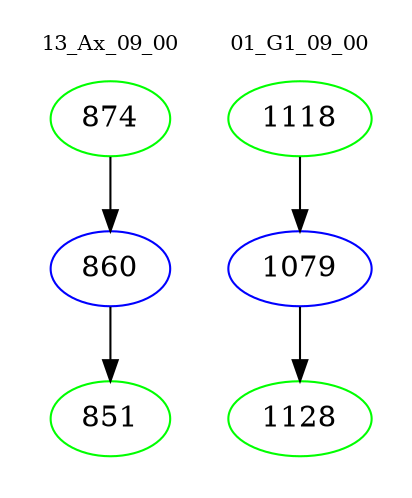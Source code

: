 digraph{
subgraph cluster_0 {
color = white
label = "13_Ax_09_00";
fontsize=10;
T0_874 [label="874", color="green"]
T0_874 -> T0_860 [color="black"]
T0_860 [label="860", color="blue"]
T0_860 -> T0_851 [color="black"]
T0_851 [label="851", color="green"]
}
subgraph cluster_1 {
color = white
label = "01_G1_09_00";
fontsize=10;
T1_1118 [label="1118", color="green"]
T1_1118 -> T1_1079 [color="black"]
T1_1079 [label="1079", color="blue"]
T1_1079 -> T1_1128 [color="black"]
T1_1128 [label="1128", color="green"]
}
}
